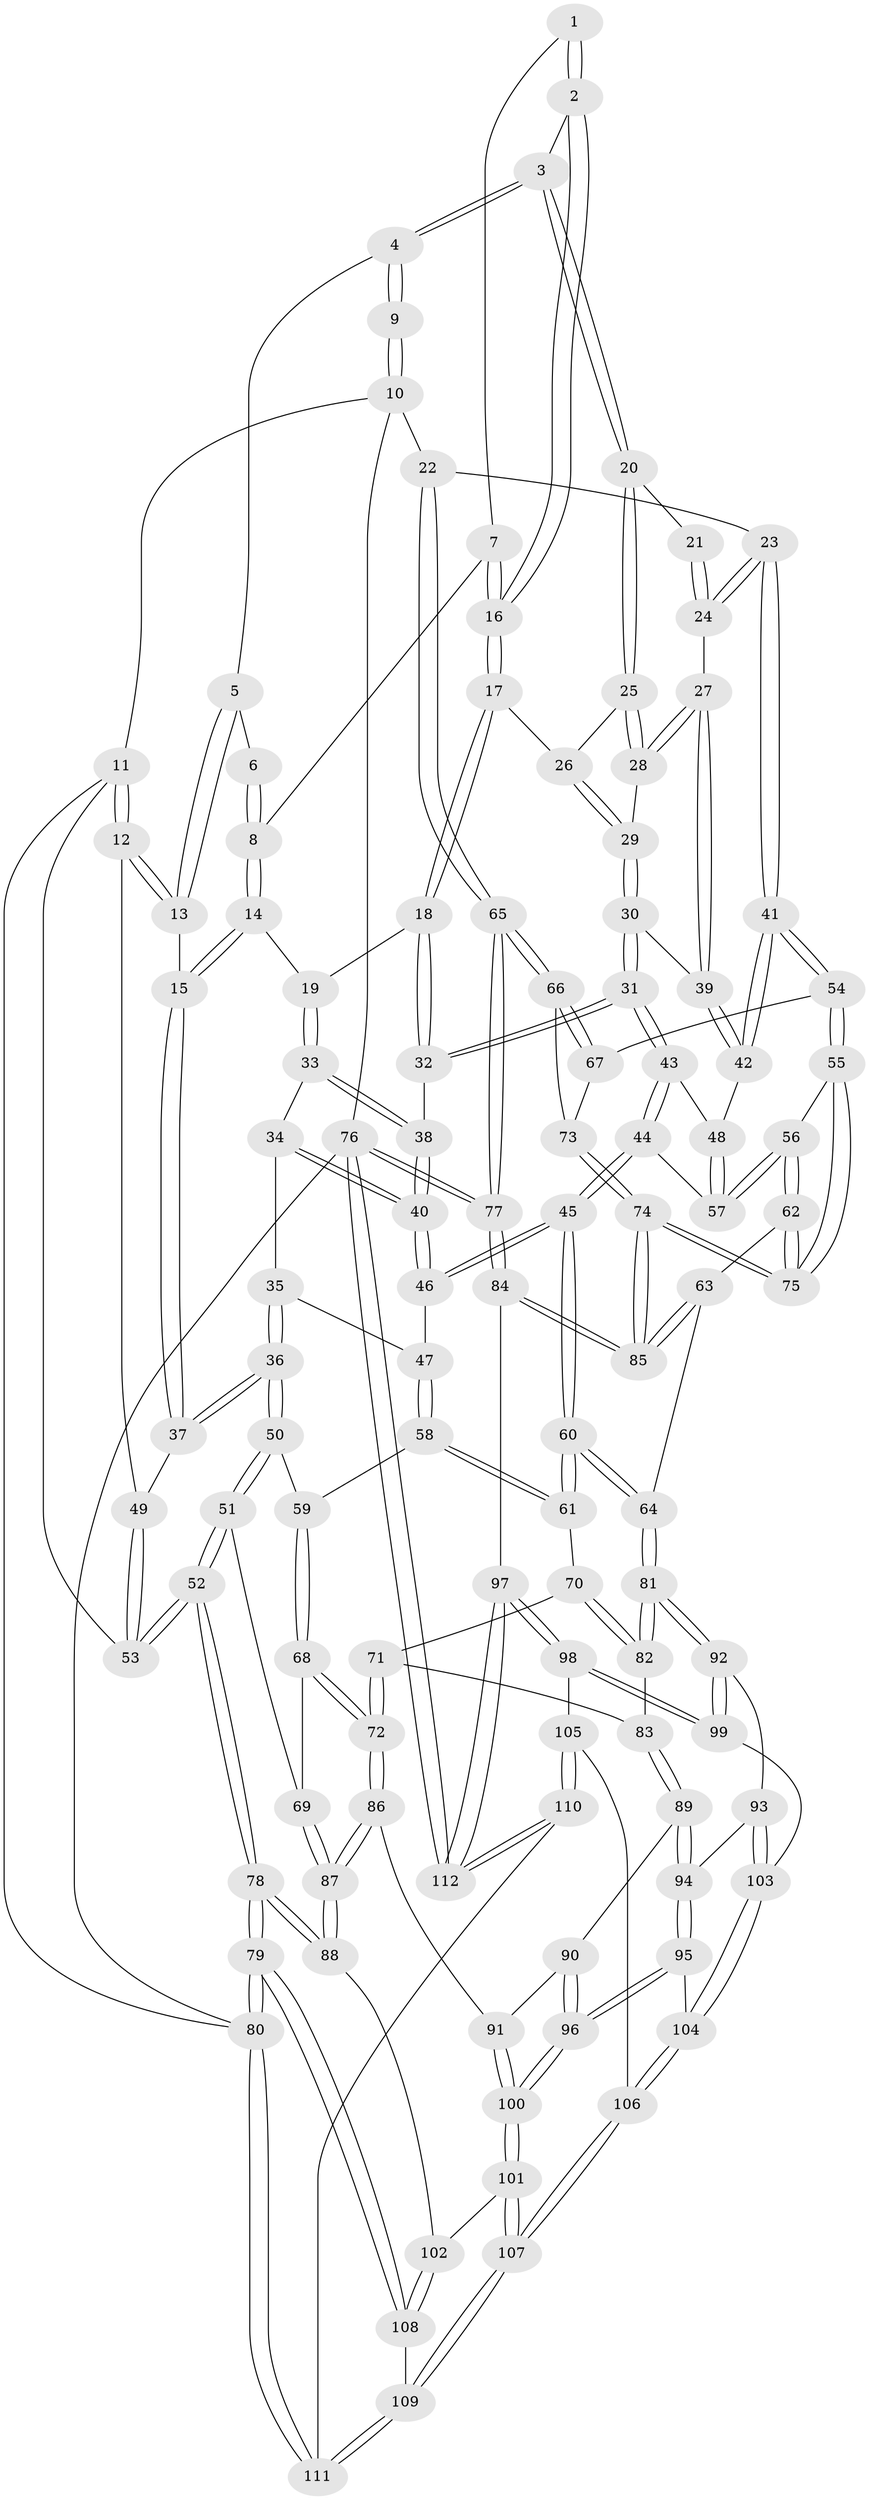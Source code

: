 // Generated by graph-tools (version 1.1) at 2025/27/03/09/25 03:27:17]
// undirected, 112 vertices, 277 edges
graph export_dot {
graph [start="1"]
  node [color=gray90,style=filled];
  1 [pos="+0.47580602068363304+0.037588214872443806"];
  2 [pos="+0.5791214132868263+0.058874969353017795"];
  3 [pos="+0.6222516480032627+0.029796162635215902"];
  4 [pos="+0.6190451292112756+0"];
  5 [pos="+0.2739364564577836+0"];
  6 [pos="+0.3732090026544875+0"];
  7 [pos="+0.48015541158287256+0.0833476337480099"];
  8 [pos="+0.41302692575719613+0.07862858523670677"];
  9 [pos="+1+0"];
  10 [pos="+1+0"];
  11 [pos="+0+0"];
  12 [pos="+0+0"];
  13 [pos="+0.15888389350668347+0"];
  14 [pos="+0.40447568226304526+0.16957332585366464"];
  15 [pos="+0.22289442650047558+0.2068892601621085"];
  16 [pos="+0.5322005296487541+0.10386043467850752"];
  17 [pos="+0.4976151354084527+0.19109382853383225"];
  18 [pos="+0.48192933523990444+0.1967198789286142"];
  19 [pos="+0.4549799161412504+0.19596626946397397"];
  20 [pos="+0.6664069136109096+0.08860575278909502"];
  21 [pos="+0.8300083994248684+0.02975249918212031"];
  22 [pos="+1+0.1883784647490287"];
  23 [pos="+1+0.26414587666210754"];
  24 [pos="+0.8181282199337963+0.208653233812394"];
  25 [pos="+0.6875359380893197+0.151413978244878"];
  26 [pos="+0.5298295952494588+0.20461458814919803"];
  27 [pos="+0.7517276737289675+0.21666158720224535"];
  28 [pos="+0.7150274067233945+0.18800483347811478"];
  29 [pos="+0.5778909845058323+0.26510762820563194"];
  30 [pos="+0.5802015519774404+0.3134653551231711"];
  31 [pos="+0.5773750880217838+0.32475539059094755"];
  32 [pos="+0.49615220302126534+0.30007974664369846"];
  33 [pos="+0.42548053850625134+0.26795434518250233"];
  34 [pos="+0.39727043300740145+0.29853073911839795"];
  35 [pos="+0.35494239946012474+0.3053092356745159"];
  36 [pos="+0.2180587728356077+0.27913149350138744"];
  37 [pos="+0.20917965361662869+0.2447120253513736"];
  38 [pos="+0.47484212741104304+0.3193718943641615"];
  39 [pos="+0.7413814169733347+0.2435932167000267"];
  40 [pos="+0.45595868728425953+0.35758698201125255"];
  41 [pos="+0.8651481012764247+0.4592118326361704"];
  42 [pos="+0.7261258648004933+0.3189440454936652"];
  43 [pos="+0.5839105607289538+0.35385833721935506"];
  44 [pos="+0.5437338082680948+0.4286459103193064"];
  45 [pos="+0.526692529858781+0.4434242370607324"];
  46 [pos="+0.45733768531333374+0.38387373766330574"];
  47 [pos="+0.4091332420904845+0.3917494272426044"];
  48 [pos="+0.6884398588812111+0.3593053166243428"];
  49 [pos="+0.10076452903037295+0.24078287608141646"];
  50 [pos="+0.20717502459553339+0.4233752850899803"];
  51 [pos="+0+0.534090403974658"];
  52 [pos="+0+0.5440715037284511"];
  53 [pos="+0+0.3668715752497621"];
  54 [pos="+0.861750590145557+0.4697885158496398"];
  55 [pos="+0.8484117413562375+0.48082470875552763"];
  56 [pos="+0.734230690954996+0.5066620726649366"];
  57 [pos="+0.696940528296064+0.45222383609187705"];
  58 [pos="+0.2953053781170393+0.46722395339261424"];
  59 [pos="+0.22207077257804567+0.4370576138414872"];
  60 [pos="+0.5070871229897214+0.5565620753537066"];
  61 [pos="+0.3731398978444153+0.5418654722125096"];
  62 [pos="+0.7038264517084298+0.5465591616745598"];
  63 [pos="+0.6064376919059812+0.6275141520534481"];
  64 [pos="+0.5576790254761188+0.6250037295621462"];
  65 [pos="+1+0.615244843652598"];
  66 [pos="+1+0.5988137689573598"];
  67 [pos="+0.904293271935691+0.5016640652478978"];
  68 [pos="+0.21621895112639167+0.6497736896513185"];
  69 [pos="+0+0.5397924927605401"];
  70 [pos="+0.3431139471200786+0.6036088507060485"];
  71 [pos="+0.3308188214641486+0.6253133878190564"];
  72 [pos="+0.2286989234780277+0.6775537066391477"];
  73 [pos="+0.935324234215073+0.6522740381905113"];
  74 [pos="+0.8544594619947423+0.7056025158931314"];
  75 [pos="+0.8514140329060931+0.6920711008277003"];
  76 [pos="+1+1"];
  77 [pos="+1+0.8600039685897438"];
  78 [pos="+0+0.6591183111520429"];
  79 [pos="+0+1"];
  80 [pos="+0+1"];
  81 [pos="+0.556977122281189+0.6261941113021021"];
  82 [pos="+0.4218791219950788+0.6834900699733939"];
  83 [pos="+0.3760505364974587+0.7088377826276687"];
  84 [pos="+0.816347816055739+0.8337704751105568"];
  85 [pos="+0.8162819936971822+0.8334817133546886"];
  86 [pos="+0.22748897718006714+0.6837853141992347"];
  87 [pos="+0.16526395761645182+0.7323397620274393"];
  88 [pos="+0.137779442525592+0.7887371637049173"];
  89 [pos="+0.37463467473142803+0.7130602888844035"];
  90 [pos="+0.36726670157784613+0.7174327820951872"];
  91 [pos="+0.2745165662210874+0.7315104677974271"];
  92 [pos="+0.5213689352722353+0.7498651727796893"];
  93 [pos="+0.4105974261419773+0.7625013859010815"];
  94 [pos="+0.4104443650619807+0.7624968657037134"];
  95 [pos="+0.3740233039568829+0.82242183443533"];
  96 [pos="+0.32705627140538573+0.8352971022151413"];
  97 [pos="+0.7632307659406139+0.9227892950492589"];
  98 [pos="+0.5761928544068866+0.8834458362312064"];
  99 [pos="+0.5240407820065213+0.7806672002216558"];
  100 [pos="+0.3049309352979407+0.8473971110351983"];
  101 [pos="+0.2992115154130563+0.8578326974337087"];
  102 [pos="+0.1465980061824442+0.8340476764322241"];
  103 [pos="+0.4465848541035075+0.8271572168495944"];
  104 [pos="+0.42881985825002045+0.8424267899762962"];
  105 [pos="+0.5071126073311246+0.9317633761292083"];
  106 [pos="+0.44823201465358875+0.9122831246727898"];
  107 [pos="+0.3187009562428202+0.9519847409021689"];
  108 [pos="+0.12005366323726856+0.8819506113849951"];
  109 [pos="+0.2559250842572303+1"];
  110 [pos="+0.46381910688394434+1"];
  111 [pos="+0.25573211846658817+1"];
  112 [pos="+0.7704513702992053+1"];
  1 -- 2;
  1 -- 2;
  1 -- 7;
  2 -- 3;
  2 -- 16;
  2 -- 16;
  3 -- 4;
  3 -- 4;
  3 -- 20;
  3 -- 20;
  4 -- 5;
  4 -- 9;
  4 -- 9;
  5 -- 6;
  5 -- 13;
  5 -- 13;
  6 -- 8;
  6 -- 8;
  7 -- 8;
  7 -- 16;
  7 -- 16;
  8 -- 14;
  8 -- 14;
  9 -- 10;
  9 -- 10;
  10 -- 11;
  10 -- 22;
  10 -- 76;
  11 -- 12;
  11 -- 12;
  11 -- 53;
  11 -- 80;
  12 -- 13;
  12 -- 13;
  12 -- 49;
  13 -- 15;
  14 -- 15;
  14 -- 15;
  14 -- 19;
  15 -- 37;
  15 -- 37;
  16 -- 17;
  16 -- 17;
  17 -- 18;
  17 -- 18;
  17 -- 26;
  18 -- 19;
  18 -- 32;
  18 -- 32;
  19 -- 33;
  19 -- 33;
  20 -- 21;
  20 -- 25;
  20 -- 25;
  21 -- 24;
  21 -- 24;
  22 -- 23;
  22 -- 65;
  22 -- 65;
  23 -- 24;
  23 -- 24;
  23 -- 41;
  23 -- 41;
  24 -- 27;
  25 -- 26;
  25 -- 28;
  25 -- 28;
  26 -- 29;
  26 -- 29;
  27 -- 28;
  27 -- 28;
  27 -- 39;
  27 -- 39;
  28 -- 29;
  29 -- 30;
  29 -- 30;
  30 -- 31;
  30 -- 31;
  30 -- 39;
  31 -- 32;
  31 -- 32;
  31 -- 43;
  31 -- 43;
  32 -- 38;
  33 -- 34;
  33 -- 38;
  33 -- 38;
  34 -- 35;
  34 -- 40;
  34 -- 40;
  35 -- 36;
  35 -- 36;
  35 -- 47;
  36 -- 37;
  36 -- 37;
  36 -- 50;
  36 -- 50;
  37 -- 49;
  38 -- 40;
  38 -- 40;
  39 -- 42;
  39 -- 42;
  40 -- 46;
  40 -- 46;
  41 -- 42;
  41 -- 42;
  41 -- 54;
  41 -- 54;
  42 -- 48;
  43 -- 44;
  43 -- 44;
  43 -- 48;
  44 -- 45;
  44 -- 45;
  44 -- 57;
  45 -- 46;
  45 -- 46;
  45 -- 60;
  45 -- 60;
  46 -- 47;
  47 -- 58;
  47 -- 58;
  48 -- 57;
  48 -- 57;
  49 -- 53;
  49 -- 53;
  50 -- 51;
  50 -- 51;
  50 -- 59;
  51 -- 52;
  51 -- 52;
  51 -- 69;
  52 -- 53;
  52 -- 53;
  52 -- 78;
  52 -- 78;
  54 -- 55;
  54 -- 55;
  54 -- 67;
  55 -- 56;
  55 -- 75;
  55 -- 75;
  56 -- 57;
  56 -- 57;
  56 -- 62;
  56 -- 62;
  58 -- 59;
  58 -- 61;
  58 -- 61;
  59 -- 68;
  59 -- 68;
  60 -- 61;
  60 -- 61;
  60 -- 64;
  60 -- 64;
  61 -- 70;
  62 -- 63;
  62 -- 75;
  62 -- 75;
  63 -- 64;
  63 -- 85;
  63 -- 85;
  64 -- 81;
  64 -- 81;
  65 -- 66;
  65 -- 66;
  65 -- 77;
  65 -- 77;
  66 -- 67;
  66 -- 67;
  66 -- 73;
  67 -- 73;
  68 -- 69;
  68 -- 72;
  68 -- 72;
  69 -- 87;
  69 -- 87;
  70 -- 71;
  70 -- 82;
  70 -- 82;
  71 -- 72;
  71 -- 72;
  71 -- 83;
  72 -- 86;
  72 -- 86;
  73 -- 74;
  73 -- 74;
  74 -- 75;
  74 -- 75;
  74 -- 85;
  74 -- 85;
  76 -- 77;
  76 -- 77;
  76 -- 112;
  76 -- 112;
  76 -- 80;
  77 -- 84;
  77 -- 84;
  78 -- 79;
  78 -- 79;
  78 -- 88;
  78 -- 88;
  79 -- 80;
  79 -- 80;
  79 -- 108;
  79 -- 108;
  80 -- 111;
  80 -- 111;
  81 -- 82;
  81 -- 82;
  81 -- 92;
  81 -- 92;
  82 -- 83;
  83 -- 89;
  83 -- 89;
  84 -- 85;
  84 -- 85;
  84 -- 97;
  86 -- 87;
  86 -- 87;
  86 -- 91;
  87 -- 88;
  87 -- 88;
  88 -- 102;
  89 -- 90;
  89 -- 94;
  89 -- 94;
  90 -- 91;
  90 -- 96;
  90 -- 96;
  91 -- 100;
  91 -- 100;
  92 -- 93;
  92 -- 99;
  92 -- 99;
  93 -- 94;
  93 -- 103;
  93 -- 103;
  94 -- 95;
  94 -- 95;
  95 -- 96;
  95 -- 96;
  95 -- 104;
  96 -- 100;
  96 -- 100;
  97 -- 98;
  97 -- 98;
  97 -- 112;
  97 -- 112;
  98 -- 99;
  98 -- 99;
  98 -- 105;
  99 -- 103;
  100 -- 101;
  100 -- 101;
  101 -- 102;
  101 -- 107;
  101 -- 107;
  102 -- 108;
  102 -- 108;
  103 -- 104;
  103 -- 104;
  104 -- 106;
  104 -- 106;
  105 -- 106;
  105 -- 110;
  105 -- 110;
  106 -- 107;
  106 -- 107;
  107 -- 109;
  107 -- 109;
  108 -- 109;
  109 -- 111;
  109 -- 111;
  110 -- 111;
  110 -- 112;
  110 -- 112;
}
